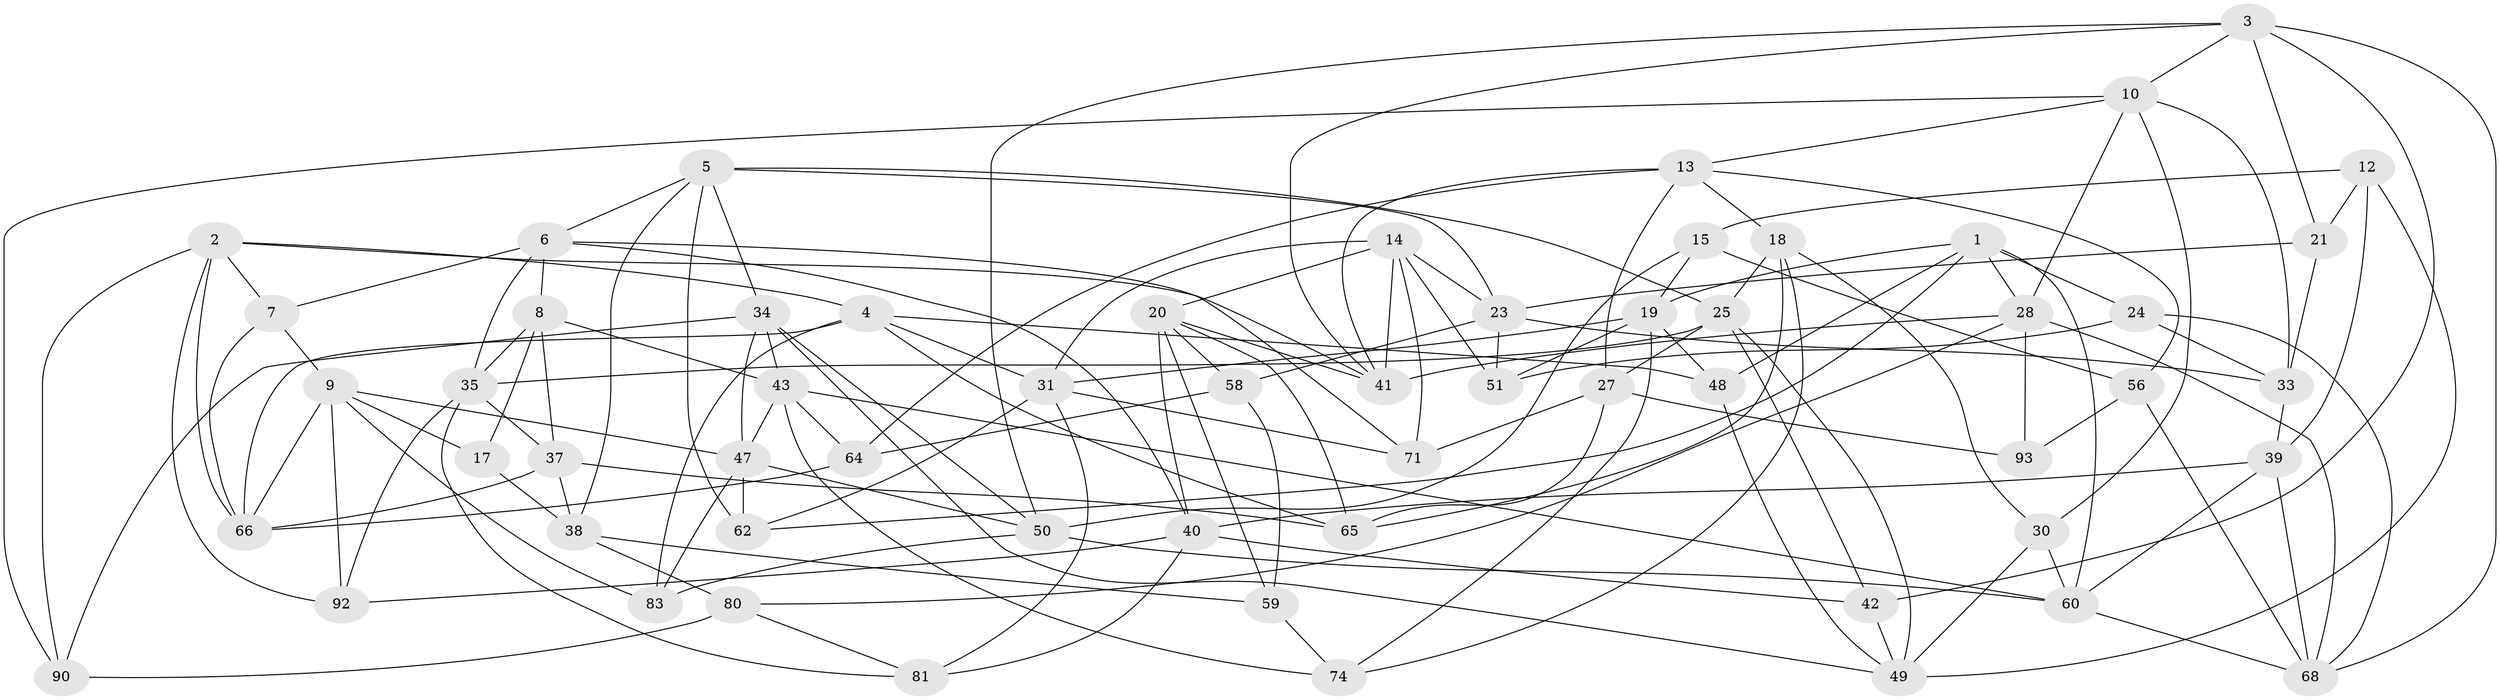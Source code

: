 // original degree distribution, {4: 1.0}
// Generated by graph-tools (version 1.1) at 2025/42/03/06/25 10:42:20]
// undirected, 58 vertices, 146 edges
graph export_dot {
graph [start="1"]
  node [color=gray90,style=filled];
  1 [super="+36"];
  2 [super="+16"];
  3 [super="+77"];
  4 [super="+70"];
  5 [super="+32"];
  6 [super="+11"];
  7;
  8 [super="+87"];
  9 [super="+79"];
  10 [super="+88"];
  12;
  13 [super="+85"];
  14 [super="+22"];
  15;
  17;
  18 [super="+29"];
  19 [super="+26"];
  20 [super="+46"];
  21;
  23 [super="+84"];
  24;
  25 [super="+45"];
  27 [super="+44"];
  28 [super="+52"];
  30;
  31 [super="+86"];
  33 [super="+61"];
  34 [super="+72"];
  35 [super="+75"];
  37 [super="+55"];
  38 [super="+54"];
  39 [super="+69"];
  40 [super="+57"];
  41 [super="+78"];
  42;
  43 [super="+63"];
  47 [super="+73"];
  48;
  49 [super="+67"];
  50 [super="+53"];
  51;
  56;
  58;
  59;
  60 [super="+89"];
  62;
  64;
  65 [super="+76"];
  66 [super="+82"];
  68 [super="+91"];
  71;
  74;
  80;
  81;
  83;
  90;
  92;
  93;
  1 -- 28;
  1 -- 19;
  1 -- 48;
  1 -- 24;
  1 -- 60;
  1 -- 62;
  2 -- 92;
  2 -- 66;
  2 -- 4;
  2 -- 41;
  2 -- 90;
  2 -- 7;
  3 -- 42;
  3 -- 21;
  3 -- 10;
  3 -- 50;
  3 -- 68;
  3 -- 41;
  4 -- 65;
  4 -- 66;
  4 -- 48;
  4 -- 83;
  4 -- 31;
  5 -- 62;
  5 -- 25;
  5 -- 38;
  5 -- 6;
  5 -- 34;
  5 -- 23;
  6 -- 7;
  6 -- 35;
  6 -- 40;
  6 -- 71;
  6 -- 8;
  7 -- 66;
  7 -- 9;
  8 -- 17 [weight=2];
  8 -- 35;
  8 -- 37;
  8 -- 43;
  9 -- 83;
  9 -- 66;
  9 -- 92;
  9 -- 17;
  9 -- 47;
  10 -- 90;
  10 -- 13;
  10 -- 33;
  10 -- 28;
  10 -- 30;
  12 -- 49;
  12 -- 15;
  12 -- 21;
  12 -- 39;
  13 -- 64;
  13 -- 41;
  13 -- 27;
  13 -- 56;
  13 -- 18;
  14 -- 71;
  14 -- 23;
  14 -- 20;
  14 -- 41;
  14 -- 51;
  14 -- 31;
  15 -- 56;
  15 -- 19;
  15 -- 50;
  17 -- 38;
  18 -- 65 [weight=2];
  18 -- 74;
  18 -- 25;
  18 -- 30;
  19 -- 74;
  19 -- 48;
  19 -- 51;
  19 -- 31;
  20 -- 58;
  20 -- 59;
  20 -- 65;
  20 -- 40;
  20 -- 41;
  21 -- 23;
  21 -- 33;
  23 -- 58;
  23 -- 33;
  23 -- 51;
  24 -- 33;
  24 -- 51;
  24 -- 68;
  25 -- 27;
  25 -- 42;
  25 -- 35;
  25 -- 49;
  27 -- 71;
  27 -- 93 [weight=2];
  27 -- 65;
  28 -- 93;
  28 -- 68;
  28 -- 80;
  28 -- 41;
  30 -- 49;
  30 -- 60;
  31 -- 71;
  31 -- 62;
  31 -- 81;
  33 -- 39 [weight=2];
  34 -- 90;
  34 -- 49;
  34 -- 50;
  34 -- 47;
  34 -- 43;
  35 -- 81;
  35 -- 92;
  35 -- 37;
  37 -- 38 [weight=2];
  37 -- 66;
  37 -- 65;
  38 -- 59;
  38 -- 80;
  39 -- 68;
  39 -- 60;
  39 -- 40;
  40 -- 92;
  40 -- 42;
  40 -- 81;
  42 -- 49;
  43 -- 64;
  43 -- 47;
  43 -- 60;
  43 -- 74;
  47 -- 50;
  47 -- 83;
  47 -- 62;
  48 -- 49;
  50 -- 60;
  50 -- 83;
  56 -- 93;
  56 -- 68;
  58 -- 59;
  58 -- 64;
  59 -- 74;
  60 -- 68;
  64 -- 66;
  80 -- 81;
  80 -- 90;
}
